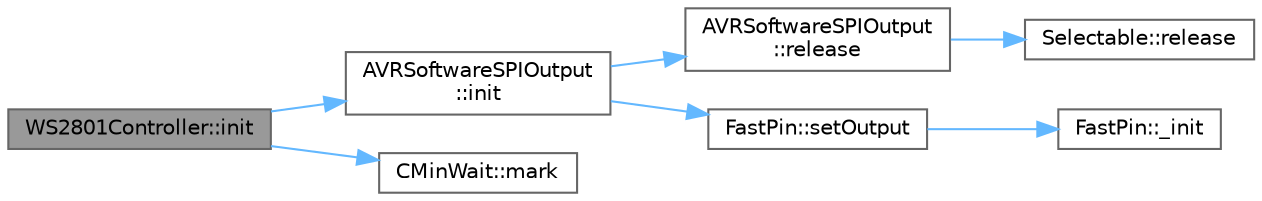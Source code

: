 digraph "WS2801Controller::init"
{
 // LATEX_PDF_SIZE
  bgcolor="transparent";
  edge [fontname=Helvetica,fontsize=10,labelfontname=Helvetica,labelfontsize=10];
  node [fontname=Helvetica,fontsize=10,shape=box,height=0.2,width=0.4];
  rankdir="LR";
  Node1 [id="Node000001",label="WS2801Controller::init",height=0.2,width=0.4,color="gray40", fillcolor="grey60", style="filled", fontcolor="black",tooltip="Initialize the controller."];
  Node1 -> Node2 [id="edge1_Node000001_Node000002",color="steelblue1",style="solid",tooltip=" "];
  Node2 [id="Node000002",label="AVRSoftwareSPIOutput\l::init",height=0.2,width=0.4,color="grey40", fillcolor="white", style="filled",URL="$dc/d57/class_a_v_r_software_s_p_i_output.html#ae321dbae3fceaa2d73a98f6aa08ea3c5",tooltip="Set the clock/data pins to output and make sure the chip select is released."];
  Node2 -> Node3 [id="edge2_Node000002_Node000003",color="steelblue1",style="solid",tooltip=" "];
  Node3 [id="Node000003",label="AVRSoftwareSPIOutput\l::release",height=0.2,width=0.4,color="grey40", fillcolor="white", style="filled",URL="$dc/d57/class_a_v_r_software_s_p_i_output.html#a677ab5b52bbd6011d48c3a14e3ebdcb2",tooltip="Release the SPI chip select line."];
  Node3 -> Node4 [id="edge3_Node000003_Node000004",color="steelblue1",style="solid",tooltip=" "];
  Node4 [id="Node000004",label="Selectable::release",height=0.2,width=0.4,color="grey40", fillcolor="white", style="filled",URL="$dd/da1/class_selectable.html#a190c264a07995c20d72ea5d52eb60e47",tooltip="Release this object."];
  Node2 -> Node5 [id="edge4_Node000002_Node000005",color="steelblue1",style="solid",tooltip=" "];
  Node5 [id="Node000005",label="FastPin::setOutput",height=0.2,width=0.4,color="grey40", fillcolor="white", style="filled",URL="$db/d3b/class_fast_pin.html#ab4b349c1763a7565c3ee7b2de52a50c8",tooltip="Set the pin mode as OUTPUT"];
  Node5 -> Node6 [id="edge5_Node000005_Node000006",color="steelblue1",style="solid",tooltip=" "];
  Node6 [id="Node000006",label="FastPin::_init",height=0.2,width=0.4,color="grey40", fillcolor="white", style="filled",URL="$db/d3b/class_fast_pin.html#a60c6fb75993ac57d29b097bf8df013c2",tooltip=" "];
  Node1 -> Node7 [id="edge6_Node000001_Node000007",color="steelblue1",style="solid",tooltip=" "];
  Node7 [id="Node000007",label="CMinWait::mark",height=0.2,width=0.4,color="grey40", fillcolor="white", style="filled",URL="$d1/d6d/class_c_min_wait.html#a9e1941c949810958262ff98f7b591b96",tooltip="Reset the timestamp that marks the start of the wait period."];
}

